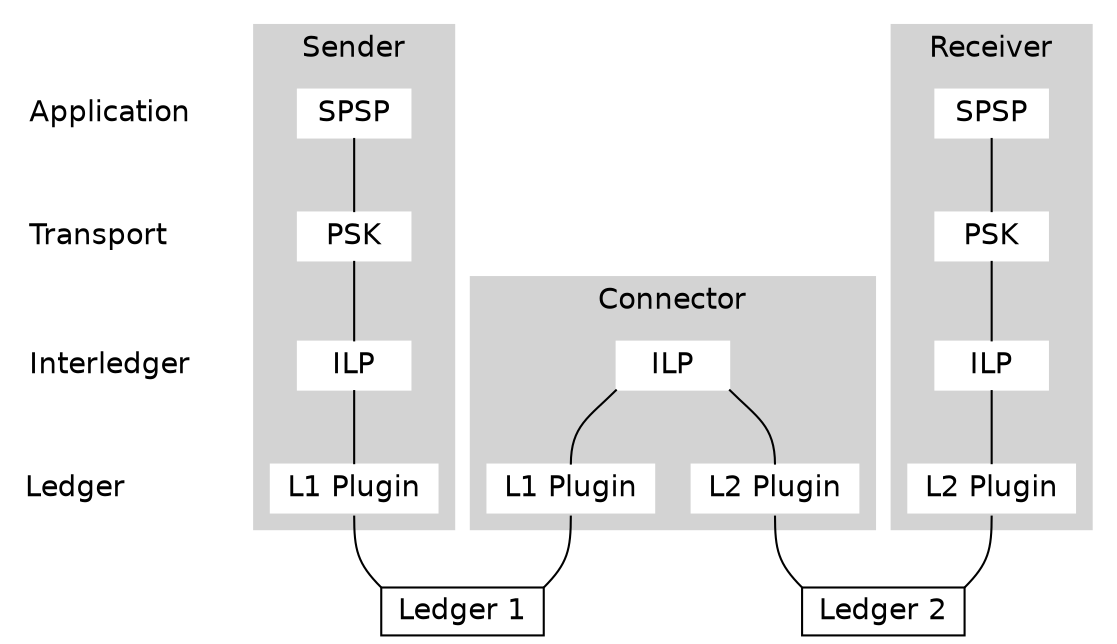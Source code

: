 graph G {
  node [shape = box,height=.1,fontname = "helvetica"];
  newrank=true;

  app [label="Application\l" shape="plaintext" width=1.5]
  transport [label="Transport\l" shape="plaintext" width=1.5]
  interledger [label="Interledger\l" shape="plaintext" width=1.5]
  ledger [label="Ledger\l" shape="plaintext" width=1.5]

  subgraph cluster_0 {
    style=filled;
    color=lightgrey;
    node [style=filled,color=white];
    app1 [label=SPSP];
    tr1 [label=PSK];
    im1 [label="ILP"];
    lli1 [label="L1 Plugin"];
    app1 -- tr1 -- im1 -- lli1;
    label = "Sender";
    fontname = "helvetica";
  }

  subgraph cluster_1 {
    style=filled;
    color=lightgrey;
    node [style=filled,color=white];
    im2 [label="ILP"];
    lli2[label="L1 Plugin"];
    lli3 [label="L2 Plugin"];
    im2:sw -- lli2:n;
    im2:se -- lli3:n;
    label = "Connector";
    fontname = "helvetica";
  }

  subgraph cluster_2 {
    style=filled;
    color=lightgrey;
    node [style=filled,color=white];
    app2 [label=SPSP];
    tr2 [label=PSK];
    im3 [label="ILP"];
    lli4 [label="L2 Plugin"];
    app2 -- tr2 -- im3 -- lli4;
    label = "Receiver";
    fontname = "helvetica";
  }

  lli1:s -- l1:nw;
  lli2:s -- l1:ne;
  lli3:s -- l2:nw;
  lli4:s -- l2:ne;

  l1 [shape=box label="Ledger 1"];
  l2 [shape=box label="Ledger 2"];

  { rank=same; app app1 app2 }
  { rank=same; transport tr1 tr2 }
  { rank=same; interledger im1 im2 im3 }
  { rank=same; ledger lli1 lli2 lli3 lli4 }
  { rank=same; l1 l2 }
}
